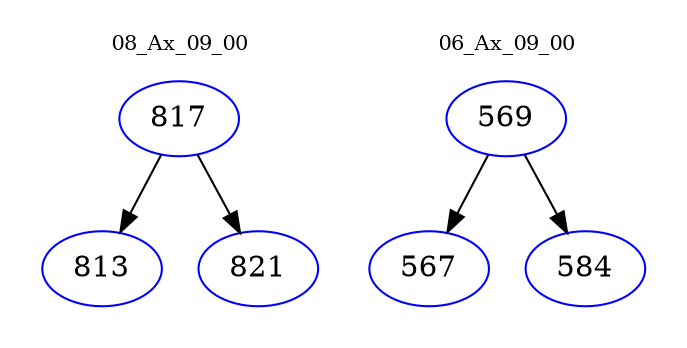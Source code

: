 digraph{
subgraph cluster_0 {
color = white
label = "08_Ax_09_00";
fontsize=10;
T0_817 [label="817", color="blue"]
T0_817 -> T0_813 [color="black"]
T0_813 [label="813", color="blue"]
T0_817 -> T0_821 [color="black"]
T0_821 [label="821", color="blue"]
}
subgraph cluster_1 {
color = white
label = "06_Ax_09_00";
fontsize=10;
T1_569 [label="569", color="blue"]
T1_569 -> T1_567 [color="black"]
T1_567 [label="567", color="blue"]
T1_569 -> T1_584 [color="black"]
T1_584 [label="584", color="blue"]
}
}
